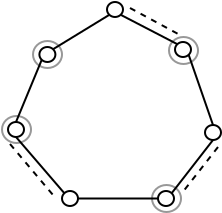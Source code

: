 <?xml version="1.0" encoding="UTF-8"?>
<dia:diagram xmlns:dia="http://www.lysator.liu.se/~alla/dia/">
  <dia:layer name="Hintergrund" visible="true">
    <dia:object type="Standard - Ellipse" version="0" id="O0">
      <dia:attribute name="obj_pos">
        <dia:point val="-4.47,3.75"/>
      </dia:attribute>
      <dia:attribute name="obj_bb">
        <dia:rectangle val="-4.52,3.7;-2.97,5.15"/>
      </dia:attribute>
      <dia:attribute name="elem_corner">
        <dia:point val="-4.47,3.75"/>
      </dia:attribute>
      <dia:attribute name="elem_width">
        <dia:real val="1.45"/>
      </dia:attribute>
      <dia:attribute name="elem_height">
        <dia:real val="1.35"/>
      </dia:attribute>
      <dia:attribute name="border_width">
        <dia:real val="0.1"/>
      </dia:attribute>
      <dia:attribute name="border_color">
        <dia:color val="#989898"/>
      </dia:attribute>
    </dia:object>
    <dia:object type="Standard - Ellipse" version="0" id="O1">
      <dia:attribute name="obj_pos">
        <dia:point val="-6.02,7.5"/>
      </dia:attribute>
      <dia:attribute name="obj_bb">
        <dia:rectangle val="-6.07,7.45;-4.52,8.9"/>
      </dia:attribute>
      <dia:attribute name="elem_corner">
        <dia:point val="-6.02,7.5"/>
      </dia:attribute>
      <dia:attribute name="elem_width">
        <dia:real val="1.45"/>
      </dia:attribute>
      <dia:attribute name="elem_height">
        <dia:real val="1.35"/>
      </dia:attribute>
      <dia:attribute name="border_width">
        <dia:real val="0.1"/>
      </dia:attribute>
      <dia:attribute name="border_color">
        <dia:color val="#989898"/>
      </dia:attribute>
    </dia:object>
    <dia:object type="Standard - Ellipse" version="0" id="O2">
      <dia:attribute name="obj_pos">
        <dia:point val="1.48,10.95"/>
      </dia:attribute>
      <dia:attribute name="obj_bb">
        <dia:rectangle val="1.43,10.9;2.98,12.35"/>
      </dia:attribute>
      <dia:attribute name="elem_corner">
        <dia:point val="1.48,10.95"/>
      </dia:attribute>
      <dia:attribute name="elem_width">
        <dia:real val="1.45"/>
      </dia:attribute>
      <dia:attribute name="elem_height">
        <dia:real val="1.35"/>
      </dia:attribute>
      <dia:attribute name="border_width">
        <dia:real val="0.1"/>
      </dia:attribute>
      <dia:attribute name="border_color">
        <dia:color val="#989898"/>
      </dia:attribute>
    </dia:object>
    <dia:object type="Standard - Ellipse" version="0" id="O3">
      <dia:attribute name="obj_pos">
        <dia:point val="2.33,3.55"/>
      </dia:attribute>
      <dia:attribute name="obj_bb">
        <dia:rectangle val="2.28,3.5;3.83,4.95"/>
      </dia:attribute>
      <dia:attribute name="elem_corner">
        <dia:point val="2.33,3.55"/>
      </dia:attribute>
      <dia:attribute name="elem_width">
        <dia:real val="1.45"/>
      </dia:attribute>
      <dia:attribute name="elem_height">
        <dia:real val="1.35"/>
      </dia:attribute>
      <dia:attribute name="border_width">
        <dia:real val="0.1"/>
      </dia:attribute>
      <dia:attribute name="border_color">
        <dia:color val="#989898"/>
      </dia:attribute>
    </dia:object>
    <dia:object type="Standard - Ellipse" version="0" id="O4">
      <dia:attribute name="obj_pos">
        <dia:point val="-4.15,4.05"/>
      </dia:attribute>
      <dia:attribute name="obj_bb">
        <dia:rectangle val="-4.2,4;-3.3,4.85"/>
      </dia:attribute>
      <dia:attribute name="elem_corner">
        <dia:point val="-4.15,4.05"/>
      </dia:attribute>
      <dia:attribute name="elem_width">
        <dia:real val="0.8"/>
      </dia:attribute>
      <dia:attribute name="elem_height">
        <dia:real val="0.75"/>
      </dia:attribute>
    </dia:object>
    <dia:object type="Standard - Ellipse" version="0" id="O5">
      <dia:attribute name="obj_pos">
        <dia:point val="-0.77,1.8"/>
      </dia:attribute>
      <dia:attribute name="obj_bb">
        <dia:rectangle val="-0.82,1.75;0.08,2.6"/>
      </dia:attribute>
      <dia:attribute name="elem_corner">
        <dia:point val="-0.77,1.8"/>
      </dia:attribute>
      <dia:attribute name="elem_width">
        <dia:real val="0.8"/>
      </dia:attribute>
      <dia:attribute name="elem_height">
        <dia:real val="0.75"/>
      </dia:attribute>
    </dia:object>
    <dia:object type="Standard - Ellipse" version="0" id="O6">
      <dia:attribute name="obj_pos">
        <dia:point val="2.63,3.8"/>
      </dia:attribute>
      <dia:attribute name="obj_bb">
        <dia:rectangle val="2.58,3.75;3.48,4.6"/>
      </dia:attribute>
      <dia:attribute name="elem_corner">
        <dia:point val="2.63,3.8"/>
      </dia:attribute>
      <dia:attribute name="elem_width">
        <dia:real val="0.8"/>
      </dia:attribute>
      <dia:attribute name="elem_height">
        <dia:real val="0.75"/>
      </dia:attribute>
    </dia:object>
    <dia:object type="Standard - Ellipse" version="0" id="O7">
      <dia:attribute name="obj_pos">
        <dia:point val="4.13,7.95"/>
      </dia:attribute>
      <dia:attribute name="obj_bb">
        <dia:rectangle val="4.08,7.9;4.98,8.75"/>
      </dia:attribute>
      <dia:attribute name="elem_corner">
        <dia:point val="4.13,7.95"/>
      </dia:attribute>
      <dia:attribute name="elem_width">
        <dia:real val="0.8"/>
      </dia:attribute>
      <dia:attribute name="elem_height">
        <dia:real val="0.75"/>
      </dia:attribute>
    </dia:object>
    <dia:object type="Standard - Ellipse" version="0" id="O8">
      <dia:attribute name="obj_pos">
        <dia:point val="1.78,11.25"/>
      </dia:attribute>
      <dia:attribute name="obj_bb">
        <dia:rectangle val="1.73,11.2;2.63,12.05"/>
      </dia:attribute>
      <dia:attribute name="elem_corner">
        <dia:point val="1.78,11.25"/>
      </dia:attribute>
      <dia:attribute name="elem_width">
        <dia:real val="0.8"/>
      </dia:attribute>
      <dia:attribute name="elem_height">
        <dia:real val="0.75"/>
      </dia:attribute>
    </dia:object>
    <dia:object type="Standard - Ellipse" version="0" id="O9">
      <dia:attribute name="obj_pos">
        <dia:point val="-3.02,11.25"/>
      </dia:attribute>
      <dia:attribute name="obj_bb">
        <dia:rectangle val="-3.07,11.2;-2.17,12.05"/>
      </dia:attribute>
      <dia:attribute name="elem_corner">
        <dia:point val="-3.02,11.25"/>
      </dia:attribute>
      <dia:attribute name="elem_width">
        <dia:real val="0.8"/>
      </dia:attribute>
      <dia:attribute name="elem_height">
        <dia:real val="0.75"/>
      </dia:attribute>
    </dia:object>
    <dia:object type="Standard - Ellipse" version="0" id="O10">
      <dia:attribute name="obj_pos">
        <dia:point val="-5.72,7.8"/>
      </dia:attribute>
      <dia:attribute name="obj_bb">
        <dia:rectangle val="-5.77,7.75;-4.87,8.6"/>
      </dia:attribute>
      <dia:attribute name="elem_corner">
        <dia:point val="-5.72,7.8"/>
      </dia:attribute>
      <dia:attribute name="elem_width">
        <dia:real val="0.8"/>
      </dia:attribute>
      <dia:attribute name="elem_height">
        <dia:real val="0.75"/>
      </dia:attribute>
    </dia:object>
    <dia:object type="Standard - Line" version="0" id="O11">
      <dia:attribute name="obj_pos">
        <dia:point val="-0.087,2.44"/>
      </dia:attribute>
      <dia:attribute name="obj_bb">
        <dia:rectangle val="-0.155,2.373;2.814,3.977"/>
      </dia:attribute>
      <dia:attribute name="conn_endpoints">
        <dia:point val="-0.087,2.44"/>
        <dia:point val="2.747,3.91"/>
      </dia:attribute>
      <dia:attribute name="numcp">
        <dia:int val="1"/>
      </dia:attribute>
      <dia:connections>
        <dia:connection handle="0" to="O5" connection="7"/>
        <dia:connection handle="1" to="O6" connection="0"/>
      </dia:connections>
    </dia:object>
    <dia:object type="Standard - Line" version="0" id="O12">
      <dia:attribute name="obj_pos">
        <dia:point val="3.313,4.44"/>
      </dia:attribute>
      <dia:attribute name="obj_bb">
        <dia:rectangle val="3.249,4.377;4.593,8.014"/>
      </dia:attribute>
      <dia:attribute name="conn_endpoints">
        <dia:point val="3.313,4.44"/>
        <dia:point val="4.53,7.95"/>
      </dia:attribute>
      <dia:attribute name="numcp">
        <dia:int val="1"/>
      </dia:attribute>
      <dia:connections>
        <dia:connection handle="0" to="O6" connection="7"/>
        <dia:connection handle="1" to="O7" connection="1"/>
      </dia:connections>
    </dia:object>
    <dia:object type="Standard - Line" version="0" id="O13">
      <dia:attribute name="obj_pos">
        <dia:point val="4.53,8.7"/>
      </dia:attribute>
      <dia:attribute name="obj_bb">
        <dia:rectangle val="2.392,8.63;4.6,11.43"/>
      </dia:attribute>
      <dia:attribute name="conn_endpoints">
        <dia:point val="4.53,8.7"/>
        <dia:point val="2.463,11.36"/>
      </dia:attribute>
      <dia:attribute name="numcp">
        <dia:int val="1"/>
      </dia:attribute>
      <dia:connections>
        <dia:connection handle="0" to="O7" connection="6"/>
        <dia:connection handle="1" to="O8" connection="2"/>
      </dia:connections>
    </dia:object>
    <dia:object type="Standard - Line" version="0" id="O14">
      <dia:attribute name="obj_pos">
        <dia:point val="-2.22,11.625"/>
      </dia:attribute>
      <dia:attribute name="obj_bb">
        <dia:rectangle val="-2.27,11.575;1.83,11.675"/>
      </dia:attribute>
      <dia:attribute name="conn_endpoints">
        <dia:point val="-2.22,11.625"/>
        <dia:point val="1.78,11.625"/>
      </dia:attribute>
      <dia:attribute name="numcp">
        <dia:int val="1"/>
      </dia:attribute>
      <dia:connections>
        <dia:connection handle="0" to="O9" connection="4"/>
        <dia:connection handle="1" to="O8" connection="3"/>
      </dia:connections>
    </dia:object>
    <dia:object type="Standard - Line" version="0" id="O15">
      <dia:attribute name="obj_pos">
        <dia:point val="-5.32,8.55"/>
      </dia:attribute>
      <dia:attribute name="obj_bb">
        <dia:rectangle val="-5.391,8.479;-2.833,11.43"/>
      </dia:attribute>
      <dia:attribute name="conn_endpoints">
        <dia:point val="-5.32,8.55"/>
        <dia:point val="-2.903,11.36"/>
      </dia:attribute>
      <dia:attribute name="numcp">
        <dia:int val="1"/>
      </dia:attribute>
      <dia:connections>
        <dia:connection handle="0" to="O10" connection="6"/>
        <dia:connection handle="1" to="O9" connection="0"/>
      </dia:connections>
    </dia:object>
    <dia:object type="Standard - Line" version="0" id="O16">
      <dia:attribute name="obj_pos">
        <dia:point val="-0.653,2.44"/>
      </dia:attribute>
      <dia:attribute name="obj_bb">
        <dia:rectangle val="-3.536,2.371;-0.584,4.229"/>
      </dia:attribute>
      <dia:attribute name="conn_endpoints">
        <dia:point val="-0.653,2.44"/>
        <dia:point val="-3.467,4.16"/>
      </dia:attribute>
      <dia:attribute name="numcp">
        <dia:int val="1"/>
      </dia:attribute>
      <dia:connections>
        <dia:connection handle="0" to="O5" connection="5"/>
        <dia:connection handle="1" to="O4" connection="2"/>
      </dia:connections>
    </dia:object>
    <dia:object type="Standard - Line" version="0" id="O17">
      <dia:attribute name="obj_pos">
        <dia:point val="-4.033,4.69"/>
      </dia:attribute>
      <dia:attribute name="obj_bb">
        <dia:rectangle val="-5.386,4.625;-3.968,7.865"/>
      </dia:attribute>
      <dia:attribute name="conn_endpoints">
        <dia:point val="-4.033,4.69"/>
        <dia:point val="-5.32,7.8"/>
      </dia:attribute>
      <dia:attribute name="numcp">
        <dia:int val="1"/>
      </dia:attribute>
      <dia:connections>
        <dia:connection handle="0" to="O4" connection="5"/>
        <dia:connection handle="1" to="O10" connection="1"/>
      </dia:connections>
    </dia:object>
    <dia:object type="Standard - Line" version="0" id="O18">
      <dia:attribute name="obj_pos">
        <dia:point val="0.38,2.1"/>
      </dia:attribute>
      <dia:attribute name="obj_bb">
        <dia:rectangle val="0.312,2.032;2.948,3.518"/>
      </dia:attribute>
      <dia:attribute name="conn_endpoints">
        <dia:point val="0.38,2.1"/>
        <dia:point val="2.88,3.45"/>
      </dia:attribute>
      <dia:attribute name="numcp">
        <dia:int val="1"/>
      </dia:attribute>
      <dia:attribute name="line_width">
        <dia:real val="0.1"/>
      </dia:attribute>
      <dia:attribute name="line_style">
        <dia:enum val="1"/>
      </dia:attribute>
      <dia:attribute name="dashlength">
        <dia:real val="0.3"/>
      </dia:attribute>
    </dia:object>
    <dia:object type="Standard - Line" version="0" id="O19">
      <dia:attribute name="obj_pos">
        <dia:point val="-5.62,8.9"/>
      </dia:attribute>
      <dia:attribute name="obj_bb">
        <dia:rectangle val="-5.691,8.83;-3.4,11.521"/>
      </dia:attribute>
      <dia:attribute name="conn_endpoints">
        <dia:point val="-5.62,8.9"/>
        <dia:point val="-3.47,11.45"/>
      </dia:attribute>
      <dia:attribute name="numcp">
        <dia:int val="1"/>
      </dia:attribute>
      <dia:attribute name="line_width">
        <dia:real val="0.1"/>
      </dia:attribute>
      <dia:attribute name="line_style">
        <dia:enum val="1"/>
      </dia:attribute>
      <dia:attribute name="dashlength">
        <dia:real val="0.3"/>
      </dia:attribute>
    </dia:object>
    <dia:object type="Standard - Line" version="0" id="O20">
      <dia:attribute name="obj_pos">
        <dia:point val="4.78,9.05"/>
      </dia:attribute>
      <dia:attribute name="obj_bb">
        <dia:rectangle val="2.91,8.98;4.85,11.42"/>
      </dia:attribute>
      <dia:attribute name="conn_endpoints">
        <dia:point val="4.78,9.05"/>
        <dia:point val="2.98,11.35"/>
      </dia:attribute>
      <dia:attribute name="numcp">
        <dia:int val="1"/>
      </dia:attribute>
      <dia:attribute name="line_width">
        <dia:real val="0.1"/>
      </dia:attribute>
      <dia:attribute name="line_style">
        <dia:enum val="1"/>
      </dia:attribute>
      <dia:attribute name="dashlength">
        <dia:real val="0.3"/>
      </dia:attribute>
    </dia:object>
  </dia:layer>
</dia:diagram>
